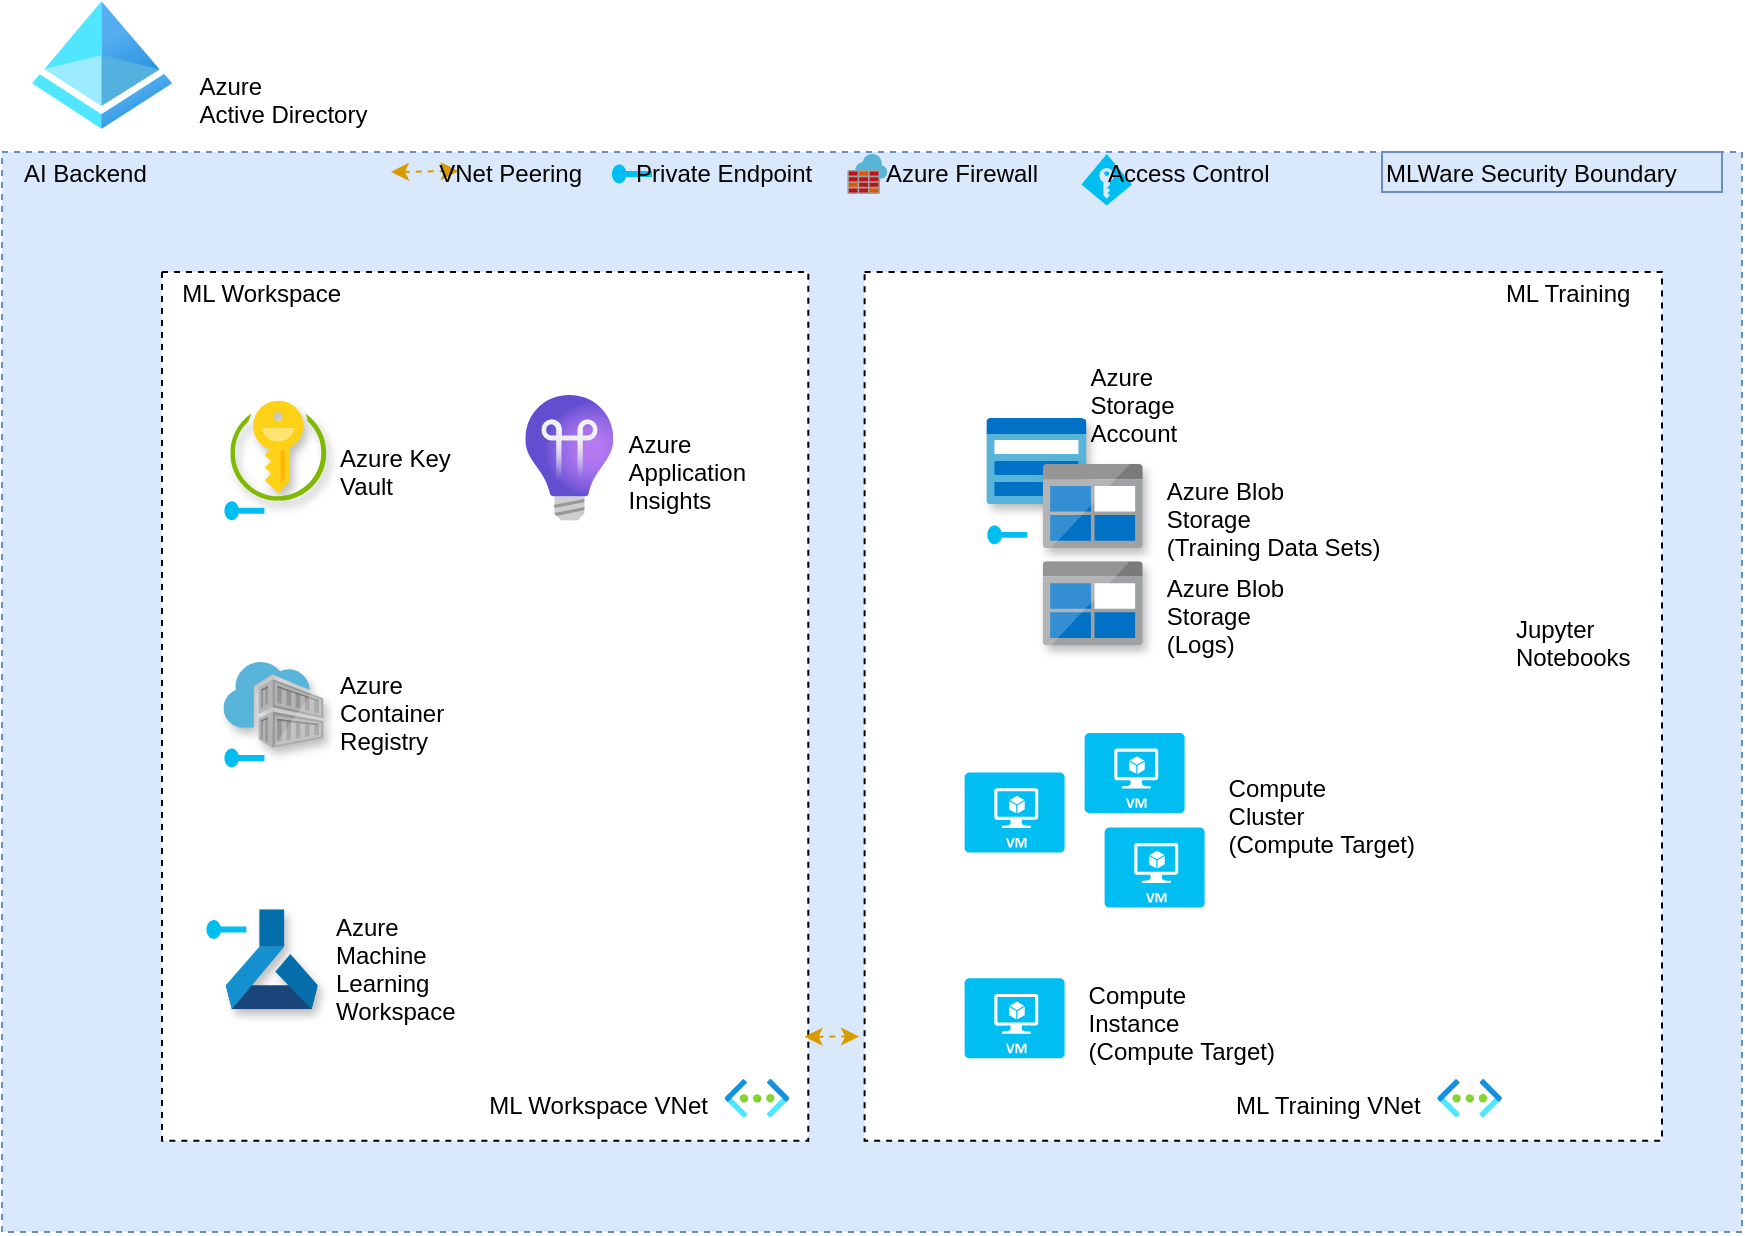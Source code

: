 <mxfile version="14.5.1" type="device"><diagram id="WI9T0HZ2pTsCkuznbFz-" name="Page-1"><mxGraphModel dx="1086" dy="1626" grid="1" gridSize="10" guides="1" tooltips="1" connect="1" arrows="1" fold="1" page="1" pageScale="1" pageWidth="1169" pageHeight="827" math="0" shadow="0"><root><mxCell id="0"/><mxCell id="1" parent="0"/><mxCell id="c2En5We3tpqPLV9vVQfv-23" value="" style="rounded=0;whiteSpace=wrap;dashed=1;fillColor=#dae8fc;strokeColor=#6c8ebf;" parent="1" vertex="1"><mxGeometry x="210" y="-610" width="870" height="540" as="geometry"/></mxCell><mxCell id="c2En5We3tpqPLV9vVQfv-24" value="AI Backend" style="text;align=left;verticalAlign=middle;resizable=0;points=[];autosize=1;" parent="1" vertex="1"><mxGeometry x="219" y="-610" width="80" height="20" as="geometry"/></mxCell><mxCell id="c2En5We3tpqPLV9vVQfv-33" value="" style="rounded=0;whiteSpace=wrap;dashed=1;" parent="1" vertex="1"><mxGeometry x="290.0" y="-550" width="323.15" height="434.38" as="geometry"/></mxCell><mxCell id="VJPSUOSNC2JFNs3buJUD-12" value="" style="aspect=fixed;points=[];align=center;image;fontSize=12;image=img/lib/mscae/Machine_Learning_Service_Workspaces.svg;shadow=1;" parent="1" vertex="1"><mxGeometry x="321.88" y="-231.34" width="46" height="50" as="geometry"/></mxCell><mxCell id="VJPSUOSNC2JFNs3buJUD-13" value="Azure &#10;Machine&#10;Learning &#10;Workspace" style="text;align=left;verticalAlign=middle;resizable=0;points=[];autosize=1;" parent="1" vertex="1"><mxGeometry x="374.98" y="-232.25" width="80" height="60" as="geometry"/></mxCell><mxCell id="VJPSUOSNC2JFNs3buJUD-19" value="" style="aspect=fixed;points=[];align=center;image;fontSize=12;image=img/lib/mscae/Key_Vaults.svg;shadow=1;" parent="1" vertex="1"><mxGeometry x="324.15" y="-485.62" width="48" height="50" as="geometry"/></mxCell><mxCell id="VJPSUOSNC2JFNs3buJUD-20" value="Azure Key&#10;Vault" style="text;align=left;verticalAlign=middle;resizable=0;points=[];autosize=1;" parent="1" vertex="1"><mxGeometry x="377.05" y="-465.62" width="70" height="30" as="geometry"/></mxCell><mxCell id="VJPSUOSNC2JFNs3buJUD-21" value="" style="aspect=fixed;points=[];align=center;image;fontSize=12;image=img/lib/mscae/Container_Registries.svg;shadow=1;" parent="1" vertex="1"><mxGeometry x="320.75" y="-355" width="50" height="43" as="geometry"/></mxCell><mxCell id="VJPSUOSNC2JFNs3buJUD-22" value="Azure &#10;Container&#10;Registry" style="text;align=left;verticalAlign=middle;resizable=0;points=[];autosize=1;" parent="1" vertex="1"><mxGeometry x="377.05" y="-355" width="70" height="50" as="geometry"/></mxCell><mxCell id="c2En5We3tpqPLV9vVQfv-34" value="ML Workspace" style="text;align=left;verticalAlign=middle;resizable=0;points=[];autosize=1;" parent="1" vertex="1"><mxGeometry x="298.15" y="-550" width="100" height="20" as="geometry"/></mxCell><mxCell id="c2En5We3tpqPLV9vVQfv-39" value="" style="aspect=fixed;points=[];align=center;image;fontSize=12;image=img/lib/azure2/devops/Application_Insights.svg;dashed=1;" parent="1" vertex="1"><mxGeometry x="471.65" y="-488.62" width="44" height="63" as="geometry"/></mxCell><mxCell id="c2En5We3tpqPLV9vVQfv-40" value="Azure&#10;Application&#10;Insights" style="text;align=left;verticalAlign=middle;resizable=0;points=[];autosize=1;" parent="1" vertex="1"><mxGeometry x="521.3" y="-475.62" width="70" height="50" as="geometry"/></mxCell><mxCell id="oTOie_mvJpvd8w9It9-d-1" value="" style="aspect=fixed;points=[];align=center;image;fontSize=12;image=img/lib/azure2/identity/Azure_Active_Directory.svg;" parent="1" vertex="1"><mxGeometry x="225" y="-685.53" width="70" height="64" as="geometry"/></mxCell><mxCell id="oTOie_mvJpvd8w9It9-d-3" value="Azure &#10;Active Directory" style="text;align=left;verticalAlign=middle;resizable=0;points=[];autosize=1;" parent="1" vertex="1"><mxGeometry x="306.7" y="-651.53" width="100" height="30" as="geometry"/></mxCell><mxCell id="NaTv0j1qxVIRTVNOfMXv-6" value="MLWare Security Boundary" style="text;align=left;verticalAlign=middle;resizable=0;points=[];autosize=1;fillColor=#dae8fc;strokeColor=#6c8ebf;" parent="1" vertex="1"><mxGeometry x="900" y="-610" width="170" height="20" as="geometry"/></mxCell><mxCell id="NaTv0j1qxVIRTVNOfMXv-19" value="" style="aspect=fixed;points=[];align=center;image;fontSize=12;image=img/lib/azure2/networking/Virtual_Networks.svg;" parent="1" vertex="1"><mxGeometry x="571.33" y="-146.49" width="32.29" height="19.28" as="geometry"/></mxCell><mxCell id="NaTv0j1qxVIRTVNOfMXv-20" value="ML Workspace VNet" style="text;align=right;verticalAlign=middle;resizable=0;points=[];autosize=1;" parent="1" vertex="1"><mxGeometry x="454.98" y="-143.96" width="110" height="20" as="geometry"/></mxCell><mxCell id="NaTv0j1qxVIRTVNOfMXv-32" value="" style="verticalLabelPosition=bottom;verticalAlign=top;align=center;strokeColor=none;fillColor=#00BEF2;shape=mxgraph.azure.service_endpoint;" parent="1" vertex="1"><mxGeometry x="312.23" y="-226.28" width="20" height="10" as="geometry"/></mxCell><mxCell id="NaTv0j1qxVIRTVNOfMXv-34" value="" style="verticalLabelPosition=bottom;verticalAlign=top;align=center;strokeColor=none;fillColor=#00BEF2;shape=mxgraph.azure.service_endpoint;" parent="1" vertex="1"><mxGeometry x="321.22" y="-435.62" width="20" height="10" as="geometry"/></mxCell><mxCell id="NaTv0j1qxVIRTVNOfMXv-36" value="" style="verticalLabelPosition=bottom;verticalAlign=top;align=center;strokeColor=none;fillColor=#00BEF2;shape=mxgraph.azure.service_endpoint;" parent="1" vertex="1"><mxGeometry x="321.22" y="-312" width="20" height="10" as="geometry"/></mxCell><mxCell id="NaTv0j1qxVIRTVNOfMXv-37" value="" style="verticalLabelPosition=bottom;verticalAlign=top;align=center;strokeColor=none;fillColor=#00BEF2;shape=mxgraph.azure.service_endpoint;" parent="1" vertex="1"><mxGeometry x="514.95" y="-604" width="20" height="10" as="geometry"/></mxCell><mxCell id="NaTv0j1qxVIRTVNOfMXv-38" value="Private Endpoint" style="text;align=right;verticalAlign=middle;resizable=0;points=[];autosize=1;" parent="1" vertex="1"><mxGeometry x="527.1" y="-610.0" width="90" height="20" as="geometry"/></mxCell><mxCell id="NaTv0j1qxVIRTVNOfMXv-42" value="" style="endArrow=classic;startArrow=classic;dashed=1;fillColor=#ffe6cc;strokeColor=#d79b00;" parent="1" edge="1"><mxGeometry width="50" height="50" relative="1" as="geometry"><mxPoint x="404.5" y="-600" as="sourcePoint"/><mxPoint x="438.35" y="-600.5" as="targetPoint"/><Array as="points"/></mxGeometry></mxCell><mxCell id="NaTv0j1qxVIRTVNOfMXv-43" value="VNet Peering" style="text;align=right;verticalAlign=middle;resizable=0;points=[];autosize=1;" parent="1" vertex="1"><mxGeometry x="432" y="-610.0" width="70" height="20" as="geometry"/></mxCell><mxCell id="NaTv0j1qxVIRTVNOfMXv-55" value="Azure Firewall" style="text;align=right;verticalAlign=middle;resizable=0;points=[];autosize=1;" parent="1" vertex="1"><mxGeometry x="650.0" y="-610.0" width="80" height="20" as="geometry"/></mxCell><mxCell id="NaTv0j1qxVIRTVNOfMXv-59" value="" style="aspect=fixed;points=[];align=center;image;fontSize=12;image=img/lib/mscae/Azure_Firewall.svg;" parent="1" vertex="1"><mxGeometry x="632.6" y="-609" width="20" height="20" as="geometry"/></mxCell><mxCell id="NaTv0j1qxVIRTVNOfMXv-73" value="" style="verticalLabelPosition=bottom;verticalAlign=top;align=center;strokeColor=none;fillColor=#00BEF2;shape=mxgraph.azure.access_control;" parent="1" vertex="1"><mxGeometry x="749.7" y="-609" width="25.35" height="25.8" as="geometry"/></mxCell><mxCell id="NaTv0j1qxVIRTVNOfMXv-74" value="Access Control" style="text;align=right;verticalAlign=middle;resizable=0;points=[];autosize=1;" parent="1" vertex="1"><mxGeometry x="765.75" y="-610.0" width="80" height="20" as="geometry"/></mxCell><mxCell id="YT6HvmEXjN6XaNd-1On8-1" value="" style="rounded=0;whiteSpace=wrap;dashed=1;" parent="1" vertex="1"><mxGeometry x="641.3" y="-550" width="398.7" height="434.38" as="geometry"/></mxCell><mxCell id="YT6HvmEXjN6XaNd-1On8-3" value="ML Training" style="text;align=left;verticalAlign=middle;resizable=0;points=[];autosize=1;" parent="1" vertex="1"><mxGeometry x="959.94" y="-550" width="80" height="20" as="geometry"/></mxCell><mxCell id="YT6HvmEXjN6XaNd-1On8-4" value="" style="verticalLabelPosition=bottom;verticalAlign=top;align=center;strokeColor=none;fillColor=#00BEF2;shape=mxgraph.azure.virtual_machine;" parent="1" vertex="1"><mxGeometry x="691.3" y="-299.74" width="50" height="40" as="geometry"/></mxCell><mxCell id="YT6HvmEXjN6XaNd-1On8-5" value="" style="verticalLabelPosition=bottom;verticalAlign=top;align=center;strokeColor=none;fillColor=#00BEF2;shape=mxgraph.azure.virtual_machine;" parent="1" vertex="1"><mxGeometry x="751.3" y="-319.5" width="50" height="40" as="geometry"/></mxCell><mxCell id="YT6HvmEXjN6XaNd-1On8-6" value="" style="verticalLabelPosition=bottom;verticalAlign=top;align=center;strokeColor=none;fillColor=#00BEF2;shape=mxgraph.azure.virtual_machine;" parent="1" vertex="1"><mxGeometry x="761.3" y="-272.25" width="50" height="40" as="geometry"/></mxCell><mxCell id="YT6HvmEXjN6XaNd-1On8-7" value="" style="verticalLabelPosition=bottom;verticalAlign=top;align=center;strokeColor=none;fillColor=#00BEF2;shape=mxgraph.azure.virtual_machine;" parent="1" vertex="1"><mxGeometry x="691.3" y="-196.84" width="50" height="40" as="geometry"/></mxCell><mxCell id="YT6HvmEXjN6XaNd-1On8-8" value="Compute&#10;Instance&#10;(Compute Target)" style="text;align=left;verticalAlign=middle;resizable=0;points=[];autosize=1;" parent="1" vertex="1"><mxGeometry x="751.3" y="-200.12" width="110" height="50" as="geometry"/></mxCell><mxCell id="YT6HvmEXjN6XaNd-1On8-9" value="Compute&#10;Cluster&#10;(Compute Target)" style="text;align=left;verticalAlign=middle;resizable=0;points=[];autosize=1;" parent="1" vertex="1"><mxGeometry x="821.3" y="-303.31" width="110" height="50" as="geometry"/></mxCell><mxCell id="YT6HvmEXjN6XaNd-1On8-10" value="" style="aspect=fixed;points=[];align=center;image;fontSize=12;image=img/lib/azure2/networking/Virtual_Networks.svg;" parent="1" vertex="1"><mxGeometry x="927.65" y="-146.49" width="32.29" height="19.28" as="geometry"/></mxCell><mxCell id="YT6HvmEXjN6XaNd-1On8-11" value="ML Training VNet" style="text;align=right;verticalAlign=middle;resizable=0;points=[];autosize=1;" parent="1" vertex="1"><mxGeometry x="831.3" y="-143.96" width="90" height="20" as="geometry"/></mxCell><mxCell id="YT6HvmEXjN6XaNd-1On8-12" value="" style="endArrow=classic;startArrow=classic;dashed=1;fillColor=#ffe6cc;strokeColor=#d79b00;entryX=-0.007;entryY=0.88;entryDx=0;entryDy=0;entryPerimeter=0;" parent="1" target="YT6HvmEXjN6XaNd-1On8-1" edge="1"><mxGeometry width="50" height="50" relative="1" as="geometry"><mxPoint x="611.3" y="-167.62" as="sourcePoint"/><mxPoint x="301.3" y="-153.62" as="targetPoint"/><Array as="points"/></mxGeometry></mxCell><mxCell id="VJPSUOSNC2JFNs3buJUD-25" value="" style="aspect=fixed;points=[];align=center;image;fontSize=12;image=img/lib/mscae/ClassicStorage.svg;shadow=1;" parent="1" vertex="1"><mxGeometry x="702.22" y="-476.94" width="50" height="43" as="geometry"/></mxCell><mxCell id="VJPSUOSNC2JFNs3buJUD-26" value="Azure &#10;Storage &#10;Account" style="text;align=left;verticalAlign=middle;resizable=0;points=[];autosize=1;" parent="1" vertex="1"><mxGeometry x="752.22" y="-508.94" width="60" height="50" as="geometry"/></mxCell><mxCell id="VJPSUOSNC2JFNs3buJUD-56" value="" style="aspect=fixed;points=[];align=center;image;fontSize=12;image=img/lib/mscae/BlobBlock.svg;shadow=1;" parent="1" vertex="1"><mxGeometry x="730.37" y="-453.94" width="50" height="42" as="geometry"/></mxCell><mxCell id="VJPSUOSNC2JFNs3buJUD-57" value="Azure Blob &#10;Storage&#10;(Training Data Sets)" style="text;align=left;verticalAlign=middle;resizable=0;points=[];autosize=1;" parent="1" vertex="1"><mxGeometry x="790.37" y="-451.94" width="120" height="50" as="geometry"/></mxCell><mxCell id="NaTv0j1qxVIRTVNOfMXv-33" value="" style="verticalLabelPosition=bottom;verticalAlign=top;align=center;strokeColor=none;fillColor=#00BEF2;shape=mxgraph.azure.service_endpoint;" parent="1" vertex="1"><mxGeometry x="702.69" y="-423.56" width="20" height="10" as="geometry"/></mxCell><mxCell id="YT6HvmEXjN6XaNd-1On8-13" value="" style="aspect=fixed;points=[];align=center;image;fontSize=12;image=img/lib/mscae/BlobBlock.svg;shadow=1;" parent="1" vertex="1"><mxGeometry x="730.37" y="-405.32" width="50" height="42" as="geometry"/></mxCell><mxCell id="YT6HvmEXjN6XaNd-1On8-14" value="Azure Blob &#10;Storage&#10;(Logs)" style="text;align=left;verticalAlign=middle;resizable=0;points=[];autosize=1;" parent="1" vertex="1"><mxGeometry x="790.37" y="-403.32" width="70" height="50" as="geometry"/></mxCell><mxCell id="wUNXtSFDvVYLJiOEPEdg-1" value="" style="shape=image;verticalLabelPosition=bottom;labelBackgroundColor=#ffffff;verticalAlign=top;aspect=fixed;imageAspect=0;image=https://upload.wikimedia.org/wikipedia/commons/thumb/3/38/Jupyter_logo.svg/1200px-Jupyter_logo.svg.png;" parent="1" vertex="1"><mxGeometry x="916.76" y="-390" width="43.18" height="50" as="geometry"/></mxCell><mxCell id="wUNXtSFDvVYLJiOEPEdg-2" value="Jupyter&#10;Notebooks" style="text;align=left;verticalAlign=middle;resizable=0;points=[];autosize=1;" parent="1" vertex="1"><mxGeometry x="964.94" y="-380" width="70" height="30" as="geometry"/></mxCell></root></mxGraphModel></diagram></mxfile>